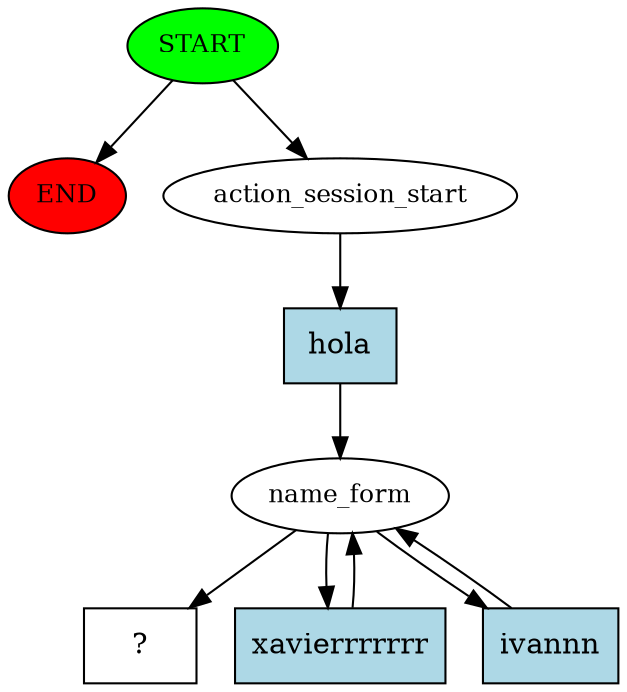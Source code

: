 digraph  {
0 [class="start active", fillcolor=green, fontsize=12, label=START, style=filled];
"-1" [class=end, fillcolor=red, fontsize=12, label=END, style=filled];
1 [class=active, fontsize=12, label=action_session_start];
2 [class=active, fontsize=12, label=name_form];
7 [class="intent dashed active", label="  ?  ", shape=rect];
8 [class="intent active", fillcolor=lightblue, label=hola, shape=rect, style=filled];
9 [class="intent active", fillcolor=lightblue, label=xavierrrrrrr, shape=rect, style=filled];
10 [class="intent active", fillcolor=lightblue, label=ivannn, shape=rect, style=filled];
0 -> "-1"  [class="", key=NONE, label=""];
0 -> 1  [class=active, key=NONE, label=""];
1 -> 8  [class=active, key=0];
2 -> 7  [class=active, key=NONE, label=""];
2 -> 9  [class=active, key=0];
2 -> 10  [class=active, key=0];
8 -> 2  [class=active, key=0];
9 -> 2  [class=active, key=0];
10 -> 2  [class=active, key=0];
}
